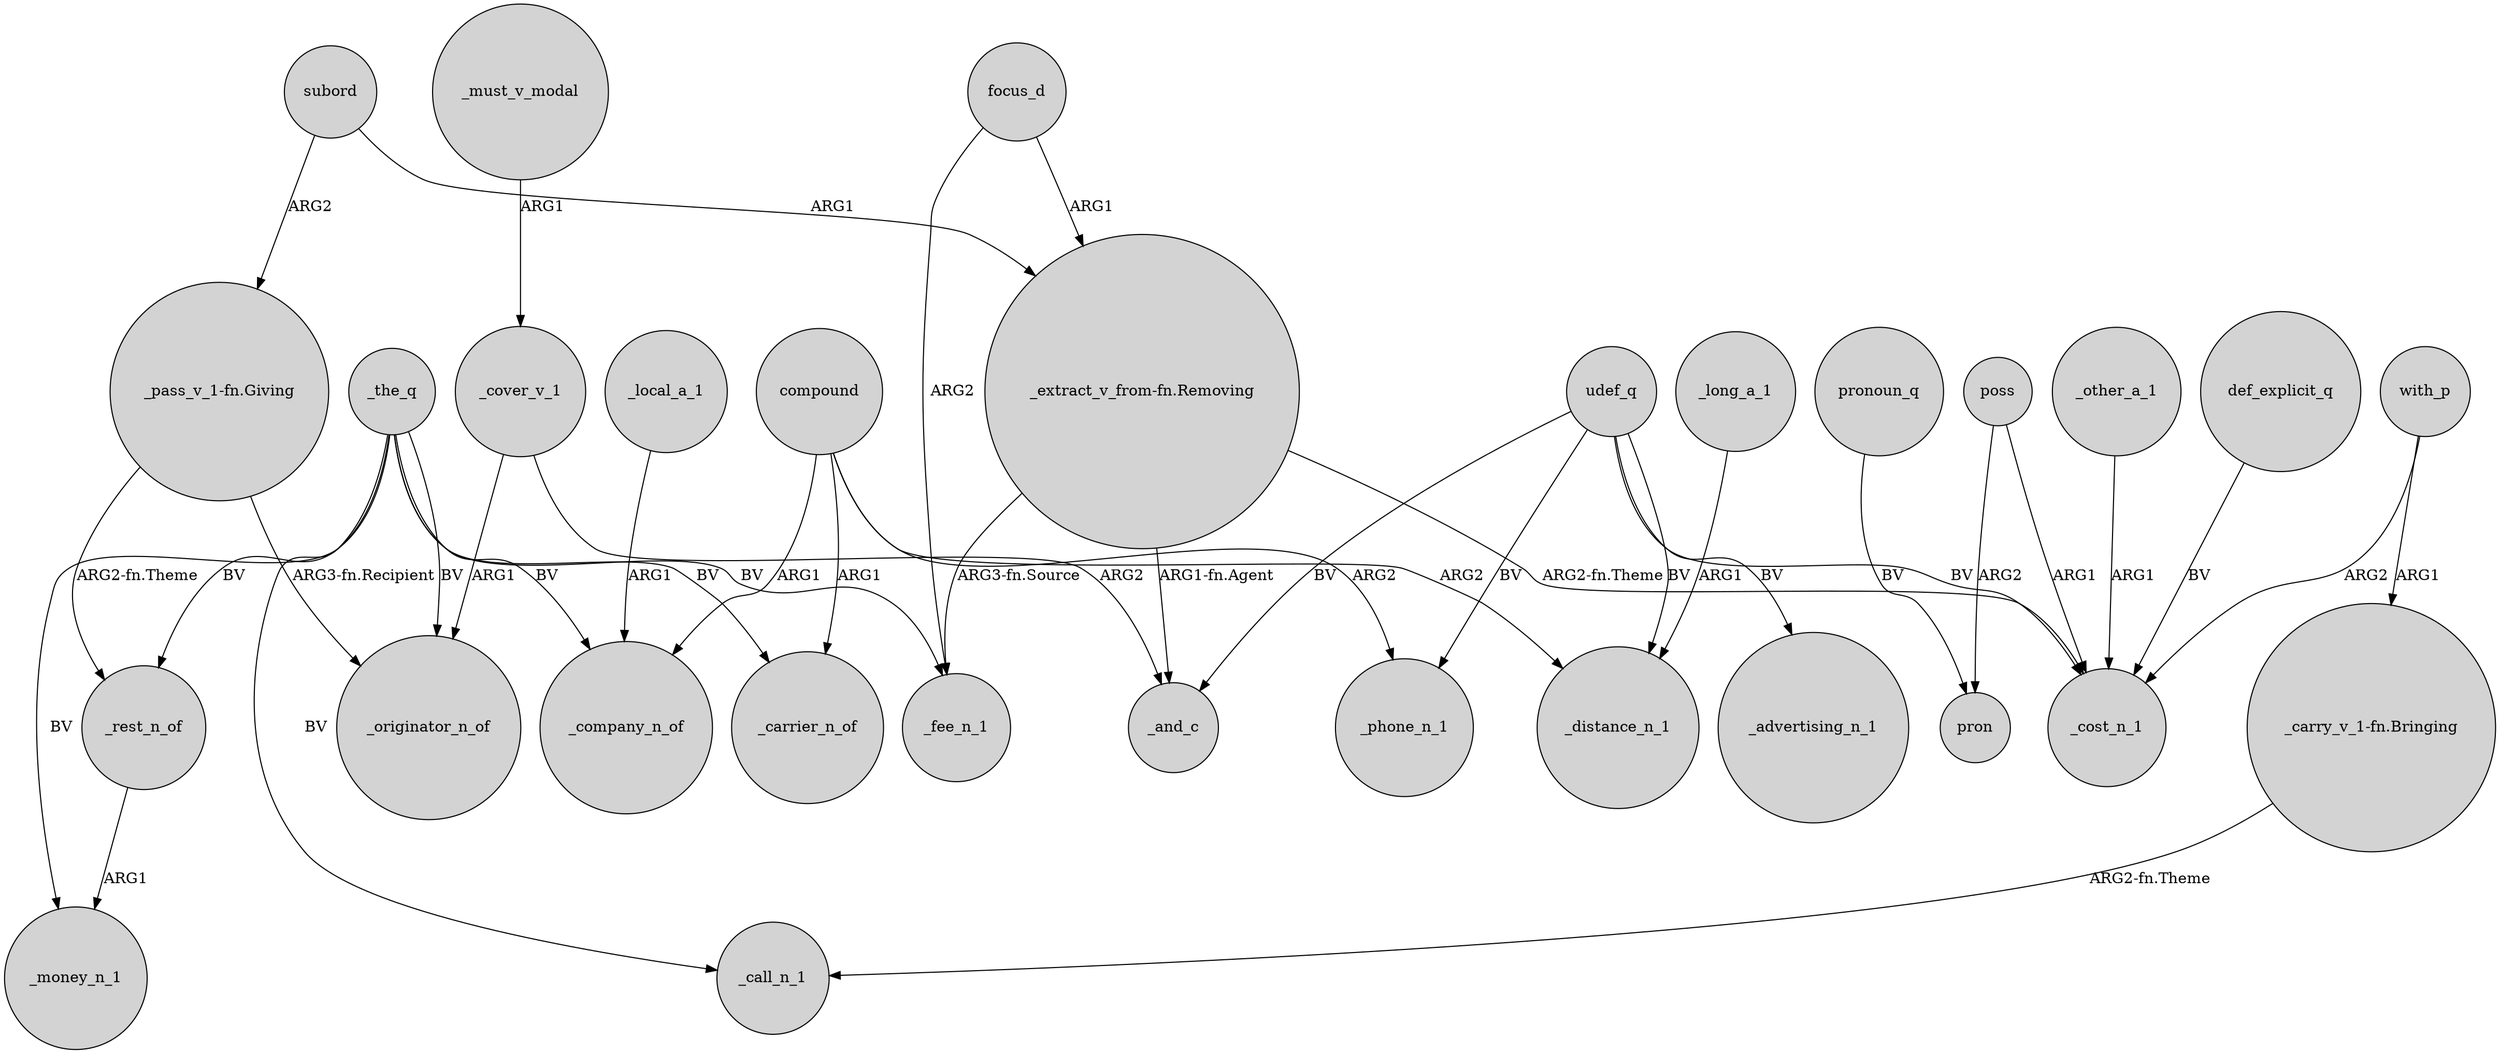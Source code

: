 digraph {
	node [shape=circle style=filled]
	subord -> "_pass_v_1-fn.Giving" [label=ARG2]
	_the_q -> _carrier_n_of [label=BV]
	"_extract_v_from-fn.Removing" -> _cost_n_1 [label="ARG2-fn.Theme"]
	poss -> pron [label=ARG2]
	_the_q -> _money_n_1 [label=BV]
	"_pass_v_1-fn.Giving" -> _rest_n_of [label="ARG2-fn.Theme"]
	_cover_v_1 -> _and_c [label=ARG2]
	subord -> "_extract_v_from-fn.Removing" [label=ARG1]
	focus_d -> _fee_n_1 [label=ARG2]
	_the_q -> _fee_n_1 [label=BV]
	_the_q -> _originator_n_of [label=BV]
	_other_a_1 -> _cost_n_1 [label=ARG1]
	"_pass_v_1-fn.Giving" -> _originator_n_of [label="ARG3-fn.Recipient"]
	udef_q -> _cost_n_1 [label=BV]
	focus_d -> "_extract_v_from-fn.Removing" [label=ARG1]
	compound -> _carrier_n_of [label=ARG1]
	"_carry_v_1-fn.Bringing" -> _call_n_1 [label="ARG2-fn.Theme"]
	compound -> _phone_n_1 [label=ARG2]
	_the_q -> _company_n_of [label=BV]
	_the_q -> _rest_n_of [label=BV]
	_must_v_modal -> _cover_v_1 [label=ARG1]
	"_extract_v_from-fn.Removing" -> _fee_n_1 [label="ARG3-fn.Source"]
	compound -> _company_n_of [label=ARG1]
	"_extract_v_from-fn.Removing" -> _and_c [label="ARG1-fn.Agent"]
	pronoun_q -> pron [label=BV]
	_rest_n_of -> _money_n_1 [label=ARG1]
	udef_q -> _advertising_n_1 [label=BV]
	_the_q -> _call_n_1 [label=BV]
	with_p -> "_carry_v_1-fn.Bringing" [label=ARG1]
	udef_q -> _distance_n_1 [label=BV]
	_cover_v_1 -> _originator_n_of [label=ARG1]
	compound -> _distance_n_1 [label=ARG2]
	def_explicit_q -> _cost_n_1 [label=BV]
	poss -> _cost_n_1 [label=ARG1]
	with_p -> _cost_n_1 [label=ARG2]
	udef_q -> _phone_n_1 [label=BV]
	udef_q -> _and_c [label=BV]
	_long_a_1 -> _distance_n_1 [label=ARG1]
	_local_a_1 -> _company_n_of [label=ARG1]
}
